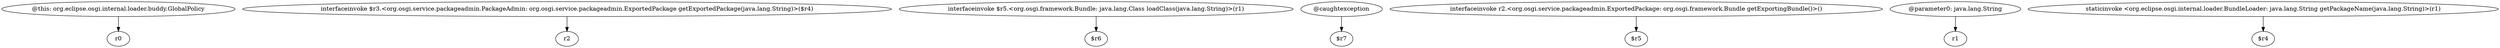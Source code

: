 digraph g {
0[label="@this: org.eclipse.osgi.internal.loader.buddy.GlobalPolicy"]
1[label="r0"]
0->1[label=""]
2[label="interfaceinvoke $r3.<org.osgi.service.packageadmin.PackageAdmin: org.osgi.service.packageadmin.ExportedPackage getExportedPackage(java.lang.String)>($r4)"]
3[label="r2"]
2->3[label=""]
4[label="interfaceinvoke $r5.<org.osgi.framework.Bundle: java.lang.Class loadClass(java.lang.String)>(r1)"]
5[label="$r6"]
4->5[label=""]
6[label="@caughtexception"]
7[label="$r7"]
6->7[label=""]
8[label="interfaceinvoke r2.<org.osgi.service.packageadmin.ExportedPackage: org.osgi.framework.Bundle getExportingBundle()>()"]
9[label="$r5"]
8->9[label=""]
10[label="@parameter0: java.lang.String"]
11[label="r1"]
10->11[label=""]
12[label="staticinvoke <org.eclipse.osgi.internal.loader.BundleLoader: java.lang.String getPackageName(java.lang.String)>(r1)"]
13[label="$r4"]
12->13[label=""]
}